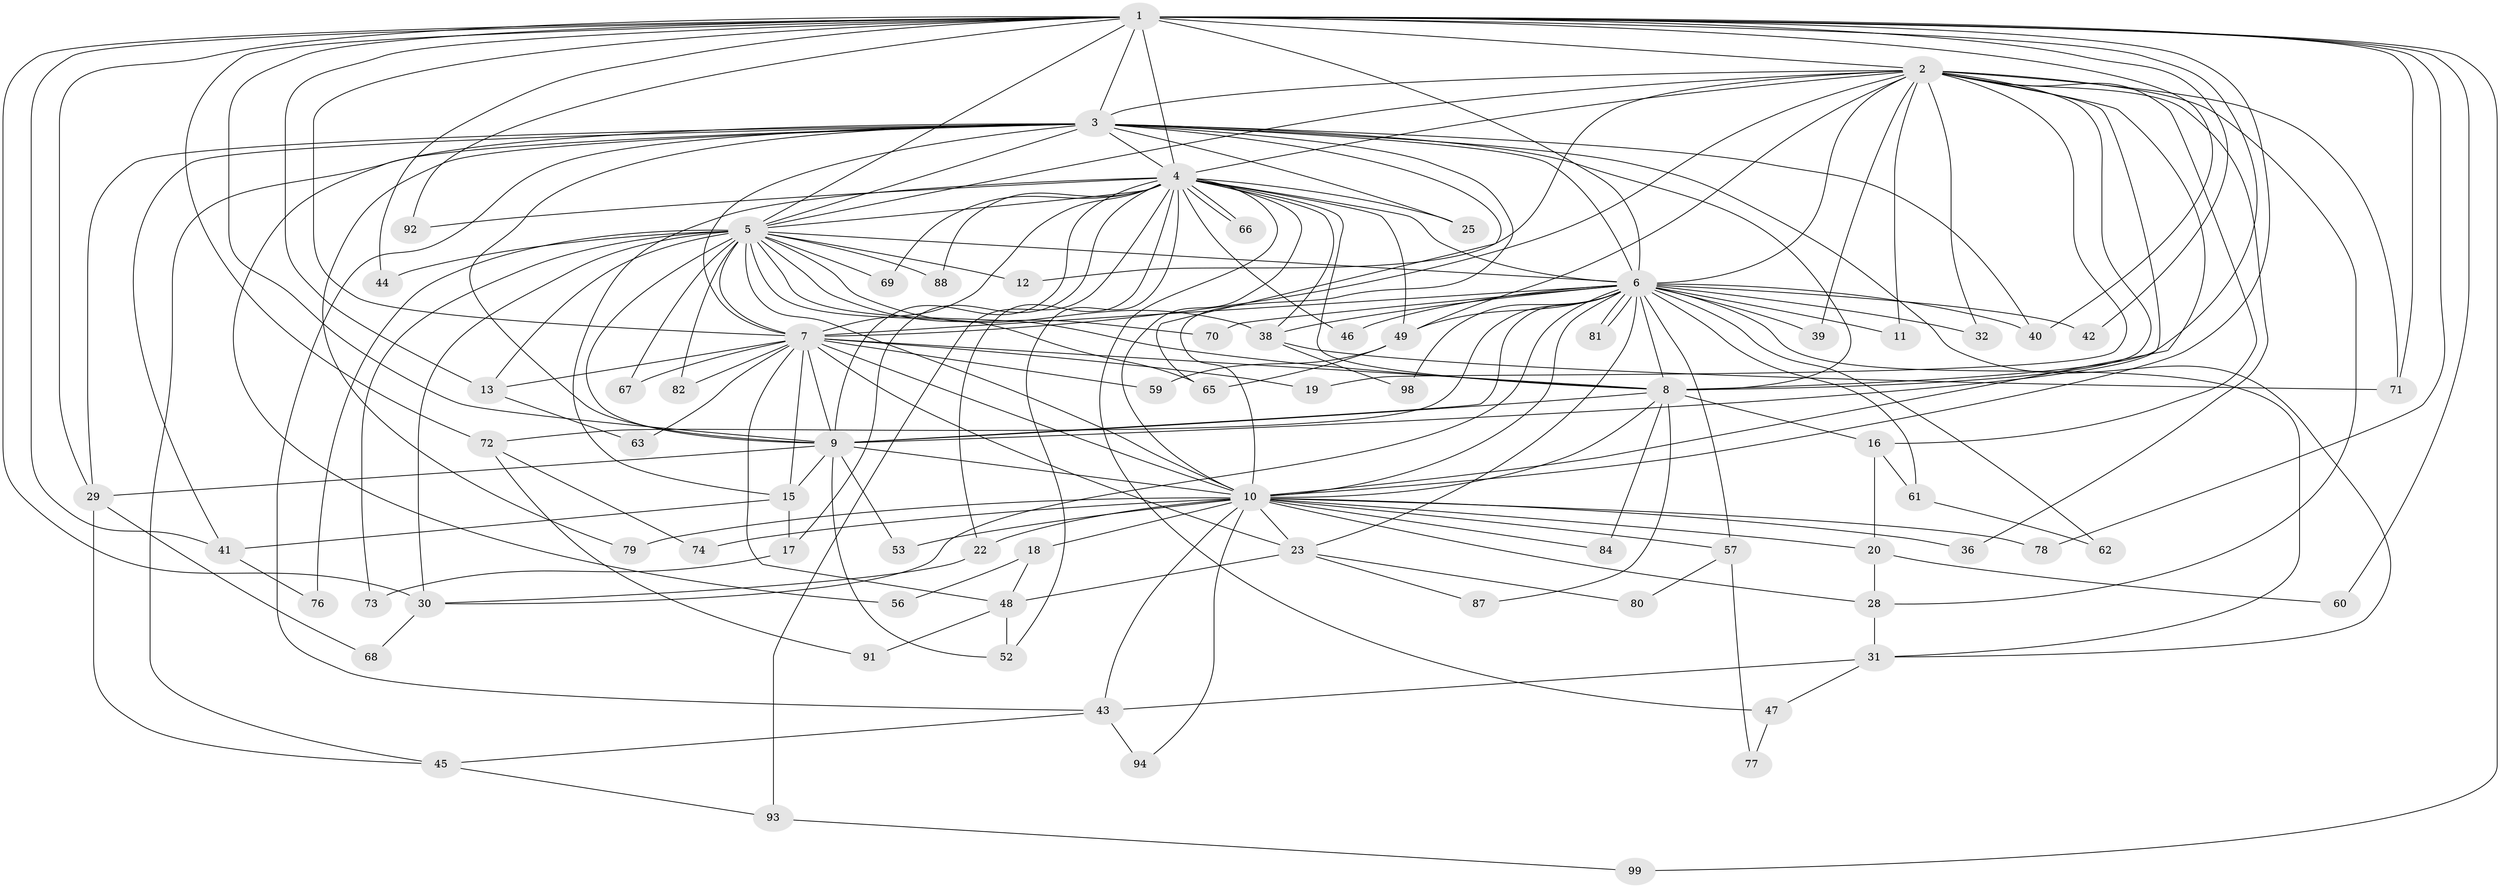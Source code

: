 // original degree distribution, {21: 0.02, 22: 0.01, 20: 0.01, 25: 0.01, 24: 0.01, 30: 0.01, 19: 0.01, 12: 0.01, 14: 0.01, 2: 0.54, 3: 0.2, 6: 0.02, 5: 0.06, 4: 0.08}
// Generated by graph-tools (version 1.1) at 2025/11/02/21/25 10:11:07]
// undirected, 75 vertices, 192 edges
graph export_dot {
graph [start="1"]
  node [color=gray90,style=filled];
  1 [super="+89"];
  2 [super="+37"];
  3 [super="+35"];
  4 [super="+50"];
  5 [super="+24"];
  6 [super="+33"];
  7 [super="+58"];
  8;
  9 [super="+27"];
  10 [super="+14"];
  11;
  12;
  13 [super="+26"];
  15 [super="+21"];
  16 [super="+34"];
  17;
  18;
  19;
  20;
  22;
  23;
  25;
  28 [super="+100"];
  29 [super="+96"];
  30 [super="+64"];
  31 [super="+85"];
  32;
  36;
  38 [super="+51"];
  39;
  40 [super="+54"];
  41 [super="+75"];
  42;
  43 [super="+55"];
  44;
  45 [super="+86"];
  46;
  47;
  48 [super="+90"];
  49;
  52 [super="+97"];
  53;
  56;
  57;
  59;
  60;
  61;
  62;
  63;
  65 [super="+83"];
  66;
  67;
  68;
  69;
  70;
  71 [super="+95"];
  72;
  73;
  74;
  76;
  77;
  78;
  79;
  80;
  81;
  82;
  84;
  87;
  88;
  91;
  92;
  93;
  94;
  98;
  99;
  1 -- 2;
  1 -- 3;
  1 -- 4;
  1 -- 5;
  1 -- 6;
  1 -- 7;
  1 -- 8;
  1 -- 9;
  1 -- 10;
  1 -- 13;
  1 -- 41;
  1 -- 42;
  1 -- 44;
  1 -- 60;
  1 -- 71;
  1 -- 72;
  1 -- 78;
  1 -- 99;
  1 -- 29;
  1 -- 92;
  1 -- 30;
  1 -- 40;
  2 -- 3;
  2 -- 4;
  2 -- 5;
  2 -- 6 [weight=2];
  2 -- 7;
  2 -- 8;
  2 -- 9 [weight=2];
  2 -- 10 [weight=2];
  2 -- 11;
  2 -- 12;
  2 -- 16;
  2 -- 19;
  2 -- 28;
  2 -- 32;
  2 -- 36;
  2 -- 39;
  2 -- 49;
  2 -- 71;
  3 -- 4 [weight=2];
  3 -- 5;
  3 -- 6;
  3 -- 7;
  3 -- 8;
  3 -- 9;
  3 -- 10;
  3 -- 25;
  3 -- 29;
  3 -- 31;
  3 -- 40;
  3 -- 43;
  3 -- 45;
  3 -- 56;
  3 -- 65;
  3 -- 79;
  3 -- 41;
  4 -- 5;
  4 -- 6;
  4 -- 7;
  4 -- 8;
  4 -- 9;
  4 -- 10;
  4 -- 15;
  4 -- 17;
  4 -- 22;
  4 -- 25;
  4 -- 46;
  4 -- 47;
  4 -- 52;
  4 -- 66;
  4 -- 66;
  4 -- 69;
  4 -- 88;
  4 -- 92;
  4 -- 93;
  4 -- 38;
  4 -- 49;
  5 -- 6;
  5 -- 7;
  5 -- 8;
  5 -- 9;
  5 -- 10;
  5 -- 12;
  5 -- 30;
  5 -- 38;
  5 -- 44;
  5 -- 67;
  5 -- 69;
  5 -- 70;
  5 -- 73;
  5 -- 76;
  5 -- 82;
  5 -- 88;
  5 -- 65;
  5 -- 13;
  6 -- 7 [weight=2];
  6 -- 8;
  6 -- 9;
  6 -- 10;
  6 -- 11;
  6 -- 23;
  6 -- 31;
  6 -- 32;
  6 -- 38;
  6 -- 39;
  6 -- 40;
  6 -- 42;
  6 -- 46;
  6 -- 49;
  6 -- 57;
  6 -- 61;
  6 -- 62;
  6 -- 70;
  6 -- 72;
  6 -- 81;
  6 -- 81;
  6 -- 98;
  6 -- 30;
  7 -- 8;
  7 -- 9;
  7 -- 10;
  7 -- 13;
  7 -- 15;
  7 -- 19;
  7 -- 48;
  7 -- 59;
  7 -- 63;
  7 -- 67;
  7 -- 82;
  7 -- 23;
  8 -- 9;
  8 -- 10;
  8 -- 16;
  8 -- 84;
  8 -- 87;
  9 -- 10;
  9 -- 29;
  9 -- 53;
  9 -- 15;
  9 -- 52;
  10 -- 18 [weight=2];
  10 -- 20;
  10 -- 22;
  10 -- 53;
  10 -- 57;
  10 -- 74;
  10 -- 78;
  10 -- 79;
  10 -- 84;
  10 -- 36;
  10 -- 23;
  10 -- 94;
  10 -- 43;
  10 -- 28;
  13 -- 63;
  15 -- 17;
  15 -- 41;
  16 -- 20 [weight=2];
  16 -- 61;
  17 -- 73;
  18 -- 48;
  18 -- 56;
  20 -- 28;
  20 -- 60;
  22 -- 30;
  23 -- 80;
  23 -- 87;
  23 -- 48;
  28 -- 31;
  29 -- 45;
  29 -- 68;
  30 -- 68;
  31 -- 43;
  31 -- 47;
  38 -- 98;
  38 -- 71;
  41 -- 76;
  43 -- 45;
  43 -- 94;
  45 -- 93;
  47 -- 77;
  48 -- 52;
  48 -- 91;
  49 -- 59;
  49 -- 65;
  57 -- 77;
  57 -- 80;
  61 -- 62;
  72 -- 74;
  72 -- 91;
  93 -- 99;
}

